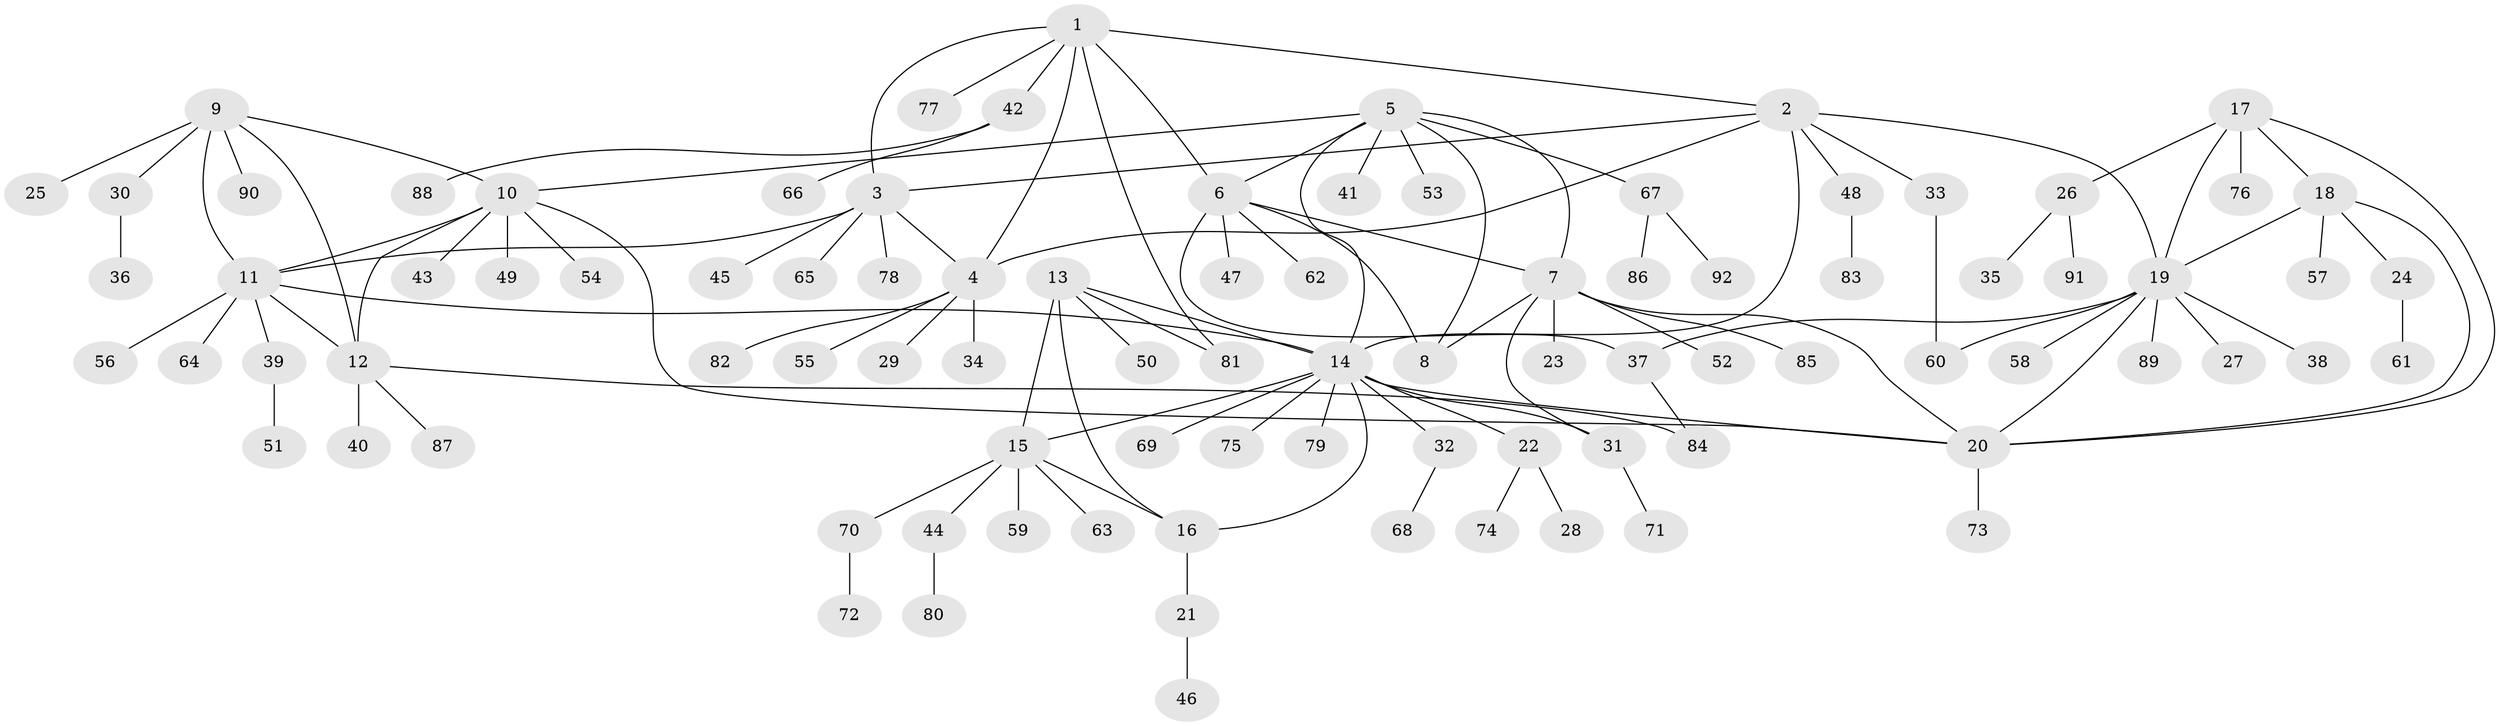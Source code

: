 // Generated by graph-tools (version 1.1) at 2025/26/03/09/25 03:26:42]
// undirected, 92 vertices, 117 edges
graph export_dot {
graph [start="1"]
  node [color=gray90,style=filled];
  1;
  2;
  3;
  4;
  5;
  6;
  7;
  8;
  9;
  10;
  11;
  12;
  13;
  14;
  15;
  16;
  17;
  18;
  19;
  20;
  21;
  22;
  23;
  24;
  25;
  26;
  27;
  28;
  29;
  30;
  31;
  32;
  33;
  34;
  35;
  36;
  37;
  38;
  39;
  40;
  41;
  42;
  43;
  44;
  45;
  46;
  47;
  48;
  49;
  50;
  51;
  52;
  53;
  54;
  55;
  56;
  57;
  58;
  59;
  60;
  61;
  62;
  63;
  64;
  65;
  66;
  67;
  68;
  69;
  70;
  71;
  72;
  73;
  74;
  75;
  76;
  77;
  78;
  79;
  80;
  81;
  82;
  83;
  84;
  85;
  86;
  87;
  88;
  89;
  90;
  91;
  92;
  1 -- 2;
  1 -- 3;
  1 -- 4;
  1 -- 6;
  1 -- 42;
  1 -- 77;
  1 -- 81;
  2 -- 3;
  2 -- 4;
  2 -- 14;
  2 -- 19;
  2 -- 33;
  2 -- 48;
  3 -- 4;
  3 -- 11;
  3 -- 45;
  3 -- 65;
  3 -- 78;
  4 -- 29;
  4 -- 34;
  4 -- 55;
  4 -- 82;
  5 -- 6;
  5 -- 7;
  5 -- 8;
  5 -- 10;
  5 -- 14;
  5 -- 41;
  5 -- 53;
  5 -- 67;
  6 -- 7;
  6 -- 8;
  6 -- 37;
  6 -- 47;
  6 -- 62;
  7 -- 8;
  7 -- 20;
  7 -- 23;
  7 -- 31;
  7 -- 52;
  7 -- 85;
  9 -- 10;
  9 -- 11;
  9 -- 12;
  9 -- 25;
  9 -- 30;
  9 -- 90;
  10 -- 11;
  10 -- 12;
  10 -- 20;
  10 -- 43;
  10 -- 49;
  10 -- 54;
  11 -- 12;
  11 -- 14;
  11 -- 39;
  11 -- 56;
  11 -- 64;
  12 -- 40;
  12 -- 84;
  12 -- 87;
  13 -- 14;
  13 -- 15;
  13 -- 16;
  13 -- 50;
  13 -- 81;
  14 -- 15;
  14 -- 16;
  14 -- 20;
  14 -- 22;
  14 -- 31;
  14 -- 32;
  14 -- 69;
  14 -- 75;
  14 -- 79;
  15 -- 16;
  15 -- 44;
  15 -- 59;
  15 -- 63;
  15 -- 70;
  16 -- 21;
  17 -- 18;
  17 -- 19;
  17 -- 20;
  17 -- 26;
  17 -- 76;
  18 -- 19;
  18 -- 20;
  18 -- 24;
  18 -- 57;
  19 -- 20;
  19 -- 27;
  19 -- 37;
  19 -- 38;
  19 -- 58;
  19 -- 60;
  19 -- 89;
  20 -- 73;
  21 -- 46;
  22 -- 28;
  22 -- 74;
  24 -- 61;
  26 -- 35;
  26 -- 91;
  30 -- 36;
  31 -- 71;
  32 -- 68;
  33 -- 60;
  37 -- 84;
  39 -- 51;
  42 -- 66;
  42 -- 88;
  44 -- 80;
  48 -- 83;
  67 -- 86;
  67 -- 92;
  70 -- 72;
}
